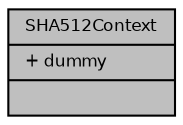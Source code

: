 digraph "SHA512Context"
{
  bgcolor="transparent";
  edge [fontname="Helvetica",fontsize="8",labelfontname="Helvetica",labelfontsize="8"];
  node [fontname="Helvetica",fontsize="8",shape=record];
  Node1 [label="{SHA512Context\n|+ dummy\l|}",height=0.2,width=0.4,color="black", fillcolor="grey75", style="filled", fontcolor="black"];
}
